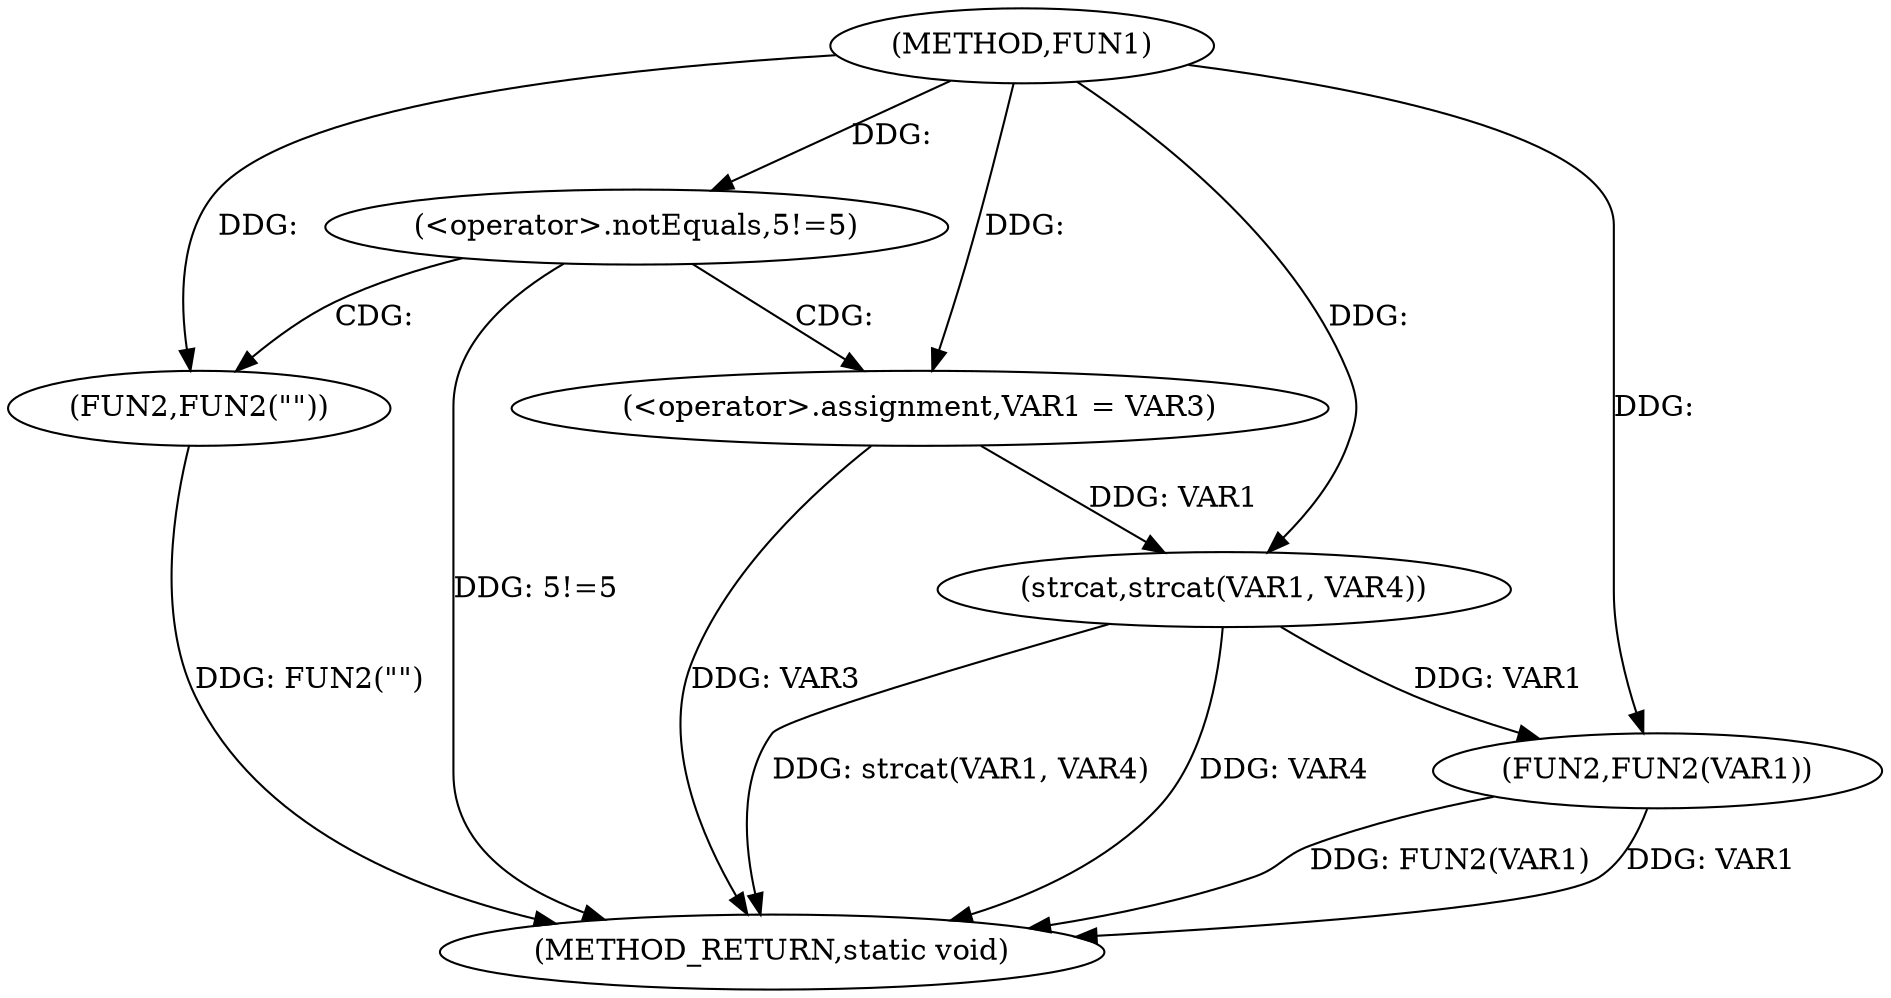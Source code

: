 digraph FUN1 {  
"1000100" [label = "(METHOD,FUN1)" ]
"1000124" [label = "(METHOD_RETURN,static void)" ]
"1000106" [label = "(<operator>.notEquals,5!=5)" ]
"1000110" [label = "(FUN2,FUN2(\"\"))" ]
"1000114" [label = "(<operator>.assignment,VAR1 = VAR3)" ]
"1000119" [label = "(strcat,strcat(VAR1, VAR4))" ]
"1000122" [label = "(FUN2,FUN2(VAR1))" ]
  "1000122" -> "1000124"  [ label = "DDG: VAR1"] 
  "1000119" -> "1000124"  [ label = "DDG: VAR4"] 
  "1000110" -> "1000124"  [ label = "DDG: FUN2(\"\")"] 
  "1000122" -> "1000124"  [ label = "DDG: FUN2(VAR1)"] 
  "1000119" -> "1000124"  [ label = "DDG: strcat(VAR1, VAR4)"] 
  "1000114" -> "1000124"  [ label = "DDG: VAR3"] 
  "1000106" -> "1000124"  [ label = "DDG: 5!=5"] 
  "1000100" -> "1000106"  [ label = "DDG: "] 
  "1000100" -> "1000110"  [ label = "DDG: "] 
  "1000100" -> "1000114"  [ label = "DDG: "] 
  "1000114" -> "1000119"  [ label = "DDG: VAR1"] 
  "1000100" -> "1000119"  [ label = "DDG: "] 
  "1000119" -> "1000122"  [ label = "DDG: VAR1"] 
  "1000100" -> "1000122"  [ label = "DDG: "] 
  "1000106" -> "1000110"  [ label = "CDG: "] 
  "1000106" -> "1000114"  [ label = "CDG: "] 
}
